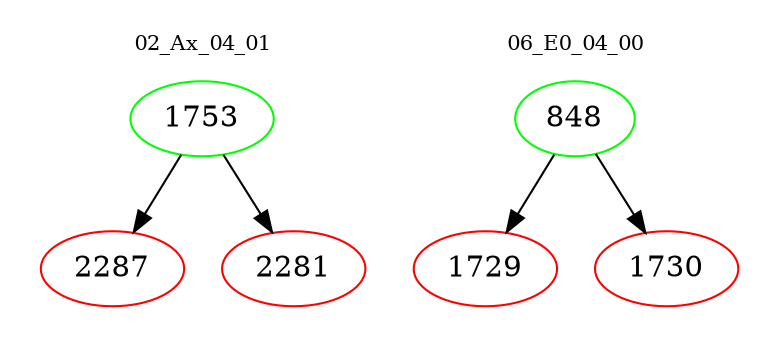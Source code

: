 digraph{
subgraph cluster_0 {
color = white
label = "02_Ax_04_01";
fontsize=10;
T0_1753 [label="1753", color="green"]
T0_1753 -> T0_2287 [color="black"]
T0_2287 [label="2287", color="red"]
T0_1753 -> T0_2281 [color="black"]
T0_2281 [label="2281", color="red"]
}
subgraph cluster_1 {
color = white
label = "06_E0_04_00";
fontsize=10;
T1_848 [label="848", color="green"]
T1_848 -> T1_1729 [color="black"]
T1_1729 [label="1729", color="red"]
T1_848 -> T1_1730 [color="black"]
T1_1730 [label="1730", color="red"]
}
}
